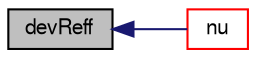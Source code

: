 digraph "devReff"
{
  bgcolor="transparent";
  edge [fontname="FreeSans",fontsize="10",labelfontname="FreeSans",labelfontsize="10"];
  node [fontname="FreeSans",fontsize="10",shape=record];
  rankdir="LR";
  Node2431 [label="devReff",height=0.2,width=0.4,color="black", fillcolor="grey75", style="filled", fontcolor="black"];
  Node2431 -> Node2432 [dir="back",color="midnightblue",fontsize="10",style="solid",fontname="FreeSans"];
  Node2432 [label="nu",height=0.2,width=0.4,color="red",URL="$a31102.html#aa739f3daeda1884fecc84f2b36a24021",tooltip="Return the laminar viscosity. "];
}
